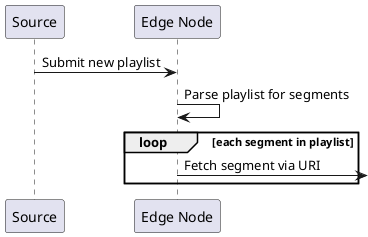@startuml

Source -> "Edge Node": Submit new playlist

"Edge Node" -> "Edge Node": Parse playlist for segments

loop each segment in playlist
"Edge Node" -> : Fetch segment via URI
end

@enduml
